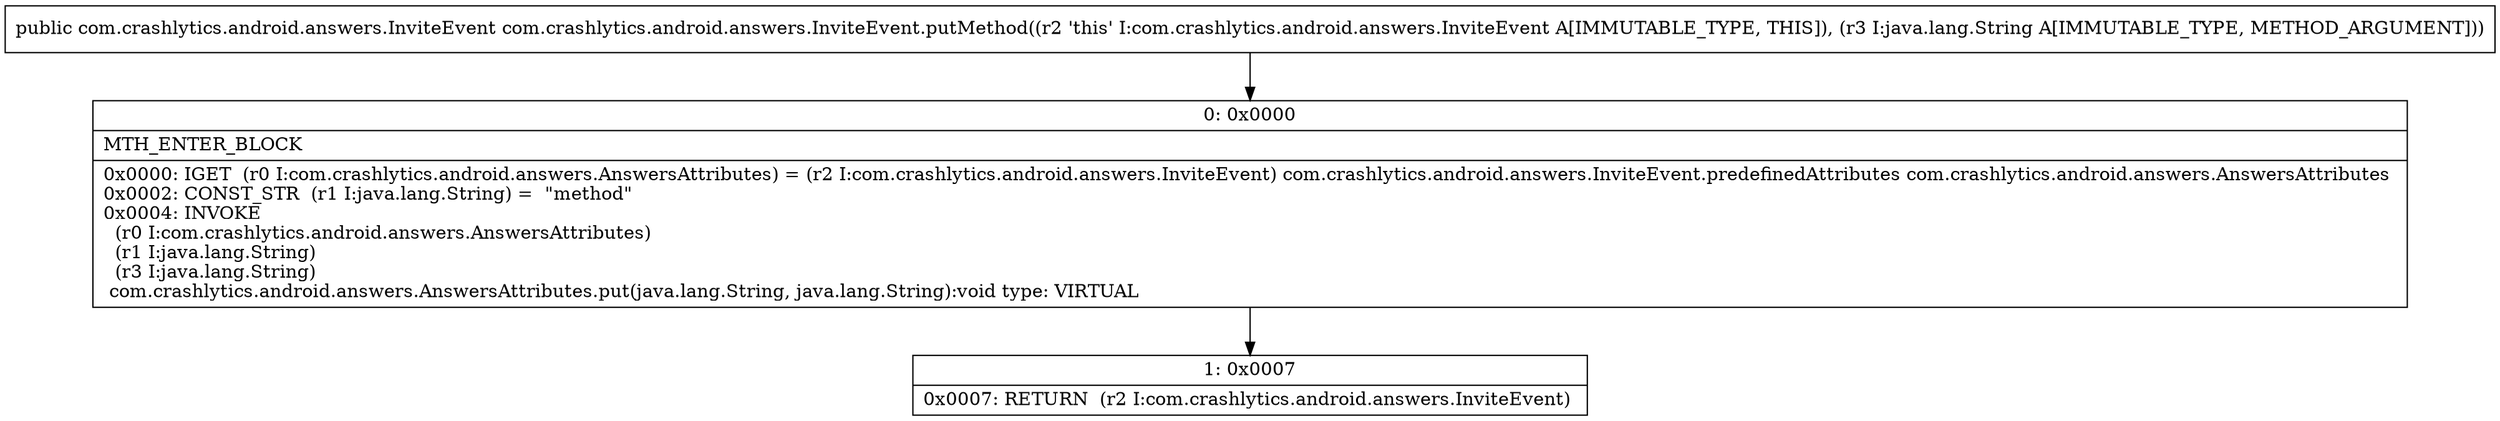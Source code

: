 digraph "CFG forcom.crashlytics.android.answers.InviteEvent.putMethod(Ljava\/lang\/String;)Lcom\/crashlytics\/android\/answers\/InviteEvent;" {
Node_0 [shape=record,label="{0\:\ 0x0000|MTH_ENTER_BLOCK\l|0x0000: IGET  (r0 I:com.crashlytics.android.answers.AnswersAttributes) = (r2 I:com.crashlytics.android.answers.InviteEvent) com.crashlytics.android.answers.InviteEvent.predefinedAttributes com.crashlytics.android.answers.AnswersAttributes \l0x0002: CONST_STR  (r1 I:java.lang.String) =  \"method\" \l0x0004: INVOKE  \l  (r0 I:com.crashlytics.android.answers.AnswersAttributes)\l  (r1 I:java.lang.String)\l  (r3 I:java.lang.String)\l com.crashlytics.android.answers.AnswersAttributes.put(java.lang.String, java.lang.String):void type: VIRTUAL \l}"];
Node_1 [shape=record,label="{1\:\ 0x0007|0x0007: RETURN  (r2 I:com.crashlytics.android.answers.InviteEvent) \l}"];
MethodNode[shape=record,label="{public com.crashlytics.android.answers.InviteEvent com.crashlytics.android.answers.InviteEvent.putMethod((r2 'this' I:com.crashlytics.android.answers.InviteEvent A[IMMUTABLE_TYPE, THIS]), (r3 I:java.lang.String A[IMMUTABLE_TYPE, METHOD_ARGUMENT])) }"];
MethodNode -> Node_0;
Node_0 -> Node_1;
}

